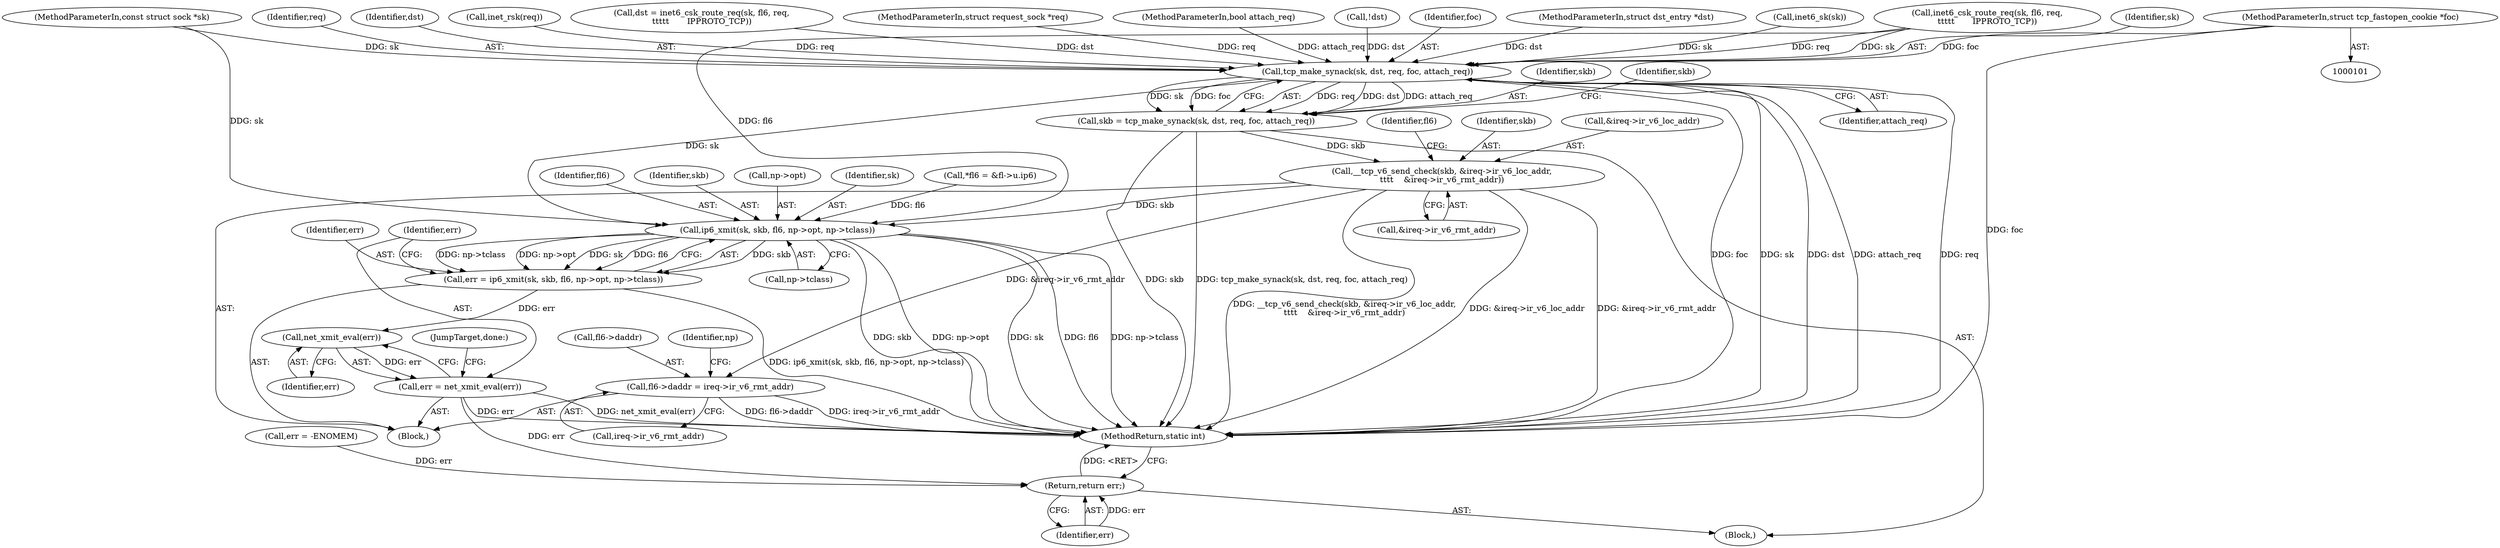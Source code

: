 digraph "1_linux_45f6fad84cc305103b28d73482b344d7f5b76f39_16@pointer" {
"1000106" [label="(MethodParameterIn,struct tcp_fastopen_cookie *foc)"];
"1000150" [label="(Call,tcp_make_synack(sk, dst, req, foc, attach_req))"];
"1000148" [label="(Call,skb = tcp_make_synack(sk, dst, req, foc, attach_req))"];
"1000159" [label="(Call,__tcp_v6_send_check(skb, &ireq->ir_v6_loc_addr,\n\t\t\t\t    &ireq->ir_v6_rmt_addr))"];
"1000169" [label="(Call,fl6->daddr = ireq->ir_v6_rmt_addr)"];
"1000195" [label="(Call,ip6_xmit(sk, skb, fl6, np->opt, np->tclass))"];
"1000193" [label="(Call,err = ip6_xmit(sk, skb, fl6, np->opt, np->tclass))"];
"1000207" [label="(Call,net_xmit_eval(err))"];
"1000205" [label="(Call,err = net_xmit_eval(err))"];
"1000210" [label="(Return,return err;)"];
"1000150" [label="(Call,tcp_make_synack(sk, dst, req, foc, attach_req))"];
"1000120" [label="(Call,*fl6 = &fl->u.ip6)"];
"1000171" [label="(Identifier,fl6)"];
"1000141" [label="(Call,inet6_csk_route_req(sk, fl6, req,\n\t\t\t\t\t       IPPROTO_TCP))"];
"1000102" [label="(MethodParameterIn,const struct sock *sk)"];
"1000149" [label="(Identifier,skb)"];
"1000151" [label="(Identifier,sk)"];
"1000211" [label="(Identifier,err)"];
"1000160" [label="(Identifier,skb)"];
"1000153" [label="(Identifier,req)"];
"1000193" [label="(Call,err = ip6_xmit(sk, skb, fl6, np->opt, np->tclass))"];
"1000202" [label="(Call,np->tclass)"];
"1000198" [label="(Identifier,fl6)"];
"1000208" [label="(Identifier,err)"];
"1000165" [label="(Call,&ireq->ir_v6_rmt_addr)"];
"1000197" [label="(Identifier,skb)"];
"1000152" [label="(Identifier,dst)"];
"1000195" [label="(Call,ip6_xmit(sk, skb, fl6, np->opt, np->tclass))"];
"1000212" [label="(MethodReturn,static int)"];
"1000112" [label="(Call,inet_rsk(req))"];
"1000157" [label="(Identifier,skb)"];
"1000194" [label="(Identifier,err)"];
"1000210" [label="(Return,return err;)"];
"1000139" [label="(Call,dst = inet6_csk_route_req(sk, fl6, req,\n\t\t\t\t\t       IPPROTO_TCP))"];
"1000105" [label="(MethodParameterIn,struct request_sock *req)"];
"1000159" [label="(Call,__tcp_v6_send_check(skb, &ireq->ir_v6_loc_addr,\n\t\t\t\t    &ireq->ir_v6_rmt_addr))"];
"1000107" [label="(MethodParameterIn,bool attach_req)"];
"1000161" [label="(Call,&ireq->ir_v6_loc_addr)"];
"1000170" [label="(Call,fl6->daddr)"];
"1000136" [label="(Call,!dst)"];
"1000148" [label="(Call,skb = tcp_make_synack(sk, dst, req, foc, attach_req))"];
"1000106" [label="(MethodParameterIn,struct tcp_fastopen_cookie *foc)"];
"1000155" [label="(Identifier,attach_req)"];
"1000173" [label="(Call,ireq->ir_v6_rmt_addr)"];
"1000158" [label="(Block,)"];
"1000179" [label="(Identifier,np)"];
"1000199" [label="(Call,np->opt)"];
"1000209" [label="(JumpTarget,done:)"];
"1000169" [label="(Call,fl6->daddr = ireq->ir_v6_rmt_addr)"];
"1000154" [label="(Identifier,foc)"];
"1000108" [label="(Block,)"];
"1000206" [label="(Identifier,err)"];
"1000103" [label="(MethodParameterIn,struct dst_entry *dst)"];
"1000205" [label="(Call,err = net_xmit_eval(err))"];
"1000117" [label="(Call,inet6_sk(sk))"];
"1000196" [label="(Identifier,sk)"];
"1000207" [label="(Call,net_xmit_eval(err))"];
"1000130" [label="(Call,err = -ENOMEM)"];
"1000106" -> "1000101"  [label="AST: "];
"1000106" -> "1000212"  [label="DDG: foc"];
"1000106" -> "1000150"  [label="DDG: foc"];
"1000150" -> "1000148"  [label="AST: "];
"1000150" -> "1000155"  [label="CFG: "];
"1000151" -> "1000150"  [label="AST: "];
"1000152" -> "1000150"  [label="AST: "];
"1000153" -> "1000150"  [label="AST: "];
"1000154" -> "1000150"  [label="AST: "];
"1000155" -> "1000150"  [label="AST: "];
"1000148" -> "1000150"  [label="CFG: "];
"1000150" -> "1000212"  [label="DDG: foc"];
"1000150" -> "1000212"  [label="DDG: sk"];
"1000150" -> "1000212"  [label="DDG: dst"];
"1000150" -> "1000212"  [label="DDG: attach_req"];
"1000150" -> "1000212"  [label="DDG: req"];
"1000150" -> "1000148"  [label="DDG: req"];
"1000150" -> "1000148"  [label="DDG: dst"];
"1000150" -> "1000148"  [label="DDG: attach_req"];
"1000150" -> "1000148"  [label="DDG: sk"];
"1000150" -> "1000148"  [label="DDG: foc"];
"1000141" -> "1000150"  [label="DDG: sk"];
"1000141" -> "1000150"  [label="DDG: req"];
"1000117" -> "1000150"  [label="DDG: sk"];
"1000102" -> "1000150"  [label="DDG: sk"];
"1000139" -> "1000150"  [label="DDG: dst"];
"1000136" -> "1000150"  [label="DDG: dst"];
"1000103" -> "1000150"  [label="DDG: dst"];
"1000112" -> "1000150"  [label="DDG: req"];
"1000105" -> "1000150"  [label="DDG: req"];
"1000107" -> "1000150"  [label="DDG: attach_req"];
"1000150" -> "1000195"  [label="DDG: sk"];
"1000148" -> "1000108"  [label="AST: "];
"1000149" -> "1000148"  [label="AST: "];
"1000157" -> "1000148"  [label="CFG: "];
"1000148" -> "1000212"  [label="DDG: skb"];
"1000148" -> "1000212"  [label="DDG: tcp_make_synack(sk, dst, req, foc, attach_req)"];
"1000148" -> "1000159"  [label="DDG: skb"];
"1000159" -> "1000158"  [label="AST: "];
"1000159" -> "1000165"  [label="CFG: "];
"1000160" -> "1000159"  [label="AST: "];
"1000161" -> "1000159"  [label="AST: "];
"1000165" -> "1000159"  [label="AST: "];
"1000171" -> "1000159"  [label="CFG: "];
"1000159" -> "1000212"  [label="DDG: __tcp_v6_send_check(skb, &ireq->ir_v6_loc_addr,\n\t\t\t\t    &ireq->ir_v6_rmt_addr)"];
"1000159" -> "1000212"  [label="DDG: &ireq->ir_v6_loc_addr"];
"1000159" -> "1000212"  [label="DDG: &ireq->ir_v6_rmt_addr"];
"1000159" -> "1000169"  [label="DDG: &ireq->ir_v6_rmt_addr"];
"1000159" -> "1000195"  [label="DDG: skb"];
"1000169" -> "1000158"  [label="AST: "];
"1000169" -> "1000173"  [label="CFG: "];
"1000170" -> "1000169"  [label="AST: "];
"1000173" -> "1000169"  [label="AST: "];
"1000179" -> "1000169"  [label="CFG: "];
"1000169" -> "1000212"  [label="DDG: ireq->ir_v6_rmt_addr"];
"1000169" -> "1000212"  [label="DDG: fl6->daddr"];
"1000195" -> "1000193"  [label="AST: "];
"1000195" -> "1000202"  [label="CFG: "];
"1000196" -> "1000195"  [label="AST: "];
"1000197" -> "1000195"  [label="AST: "];
"1000198" -> "1000195"  [label="AST: "];
"1000199" -> "1000195"  [label="AST: "];
"1000202" -> "1000195"  [label="AST: "];
"1000193" -> "1000195"  [label="CFG: "];
"1000195" -> "1000212"  [label="DDG: skb"];
"1000195" -> "1000212"  [label="DDG: np->opt"];
"1000195" -> "1000212"  [label="DDG: sk"];
"1000195" -> "1000212"  [label="DDG: fl6"];
"1000195" -> "1000212"  [label="DDG: np->tclass"];
"1000195" -> "1000193"  [label="DDG: skb"];
"1000195" -> "1000193"  [label="DDG: np->tclass"];
"1000195" -> "1000193"  [label="DDG: np->opt"];
"1000195" -> "1000193"  [label="DDG: sk"];
"1000195" -> "1000193"  [label="DDG: fl6"];
"1000102" -> "1000195"  [label="DDG: sk"];
"1000120" -> "1000195"  [label="DDG: fl6"];
"1000141" -> "1000195"  [label="DDG: fl6"];
"1000193" -> "1000158"  [label="AST: "];
"1000194" -> "1000193"  [label="AST: "];
"1000206" -> "1000193"  [label="CFG: "];
"1000193" -> "1000212"  [label="DDG: ip6_xmit(sk, skb, fl6, np->opt, np->tclass)"];
"1000193" -> "1000207"  [label="DDG: err"];
"1000207" -> "1000205"  [label="AST: "];
"1000207" -> "1000208"  [label="CFG: "];
"1000208" -> "1000207"  [label="AST: "];
"1000205" -> "1000207"  [label="CFG: "];
"1000207" -> "1000205"  [label="DDG: err"];
"1000205" -> "1000158"  [label="AST: "];
"1000206" -> "1000205"  [label="AST: "];
"1000209" -> "1000205"  [label="CFG: "];
"1000205" -> "1000212"  [label="DDG: err"];
"1000205" -> "1000212"  [label="DDG: net_xmit_eval(err)"];
"1000205" -> "1000210"  [label="DDG: err"];
"1000210" -> "1000108"  [label="AST: "];
"1000210" -> "1000211"  [label="CFG: "];
"1000211" -> "1000210"  [label="AST: "];
"1000212" -> "1000210"  [label="CFG: "];
"1000210" -> "1000212"  [label="DDG: <RET>"];
"1000211" -> "1000210"  [label="DDG: err"];
"1000130" -> "1000210"  [label="DDG: err"];
}
